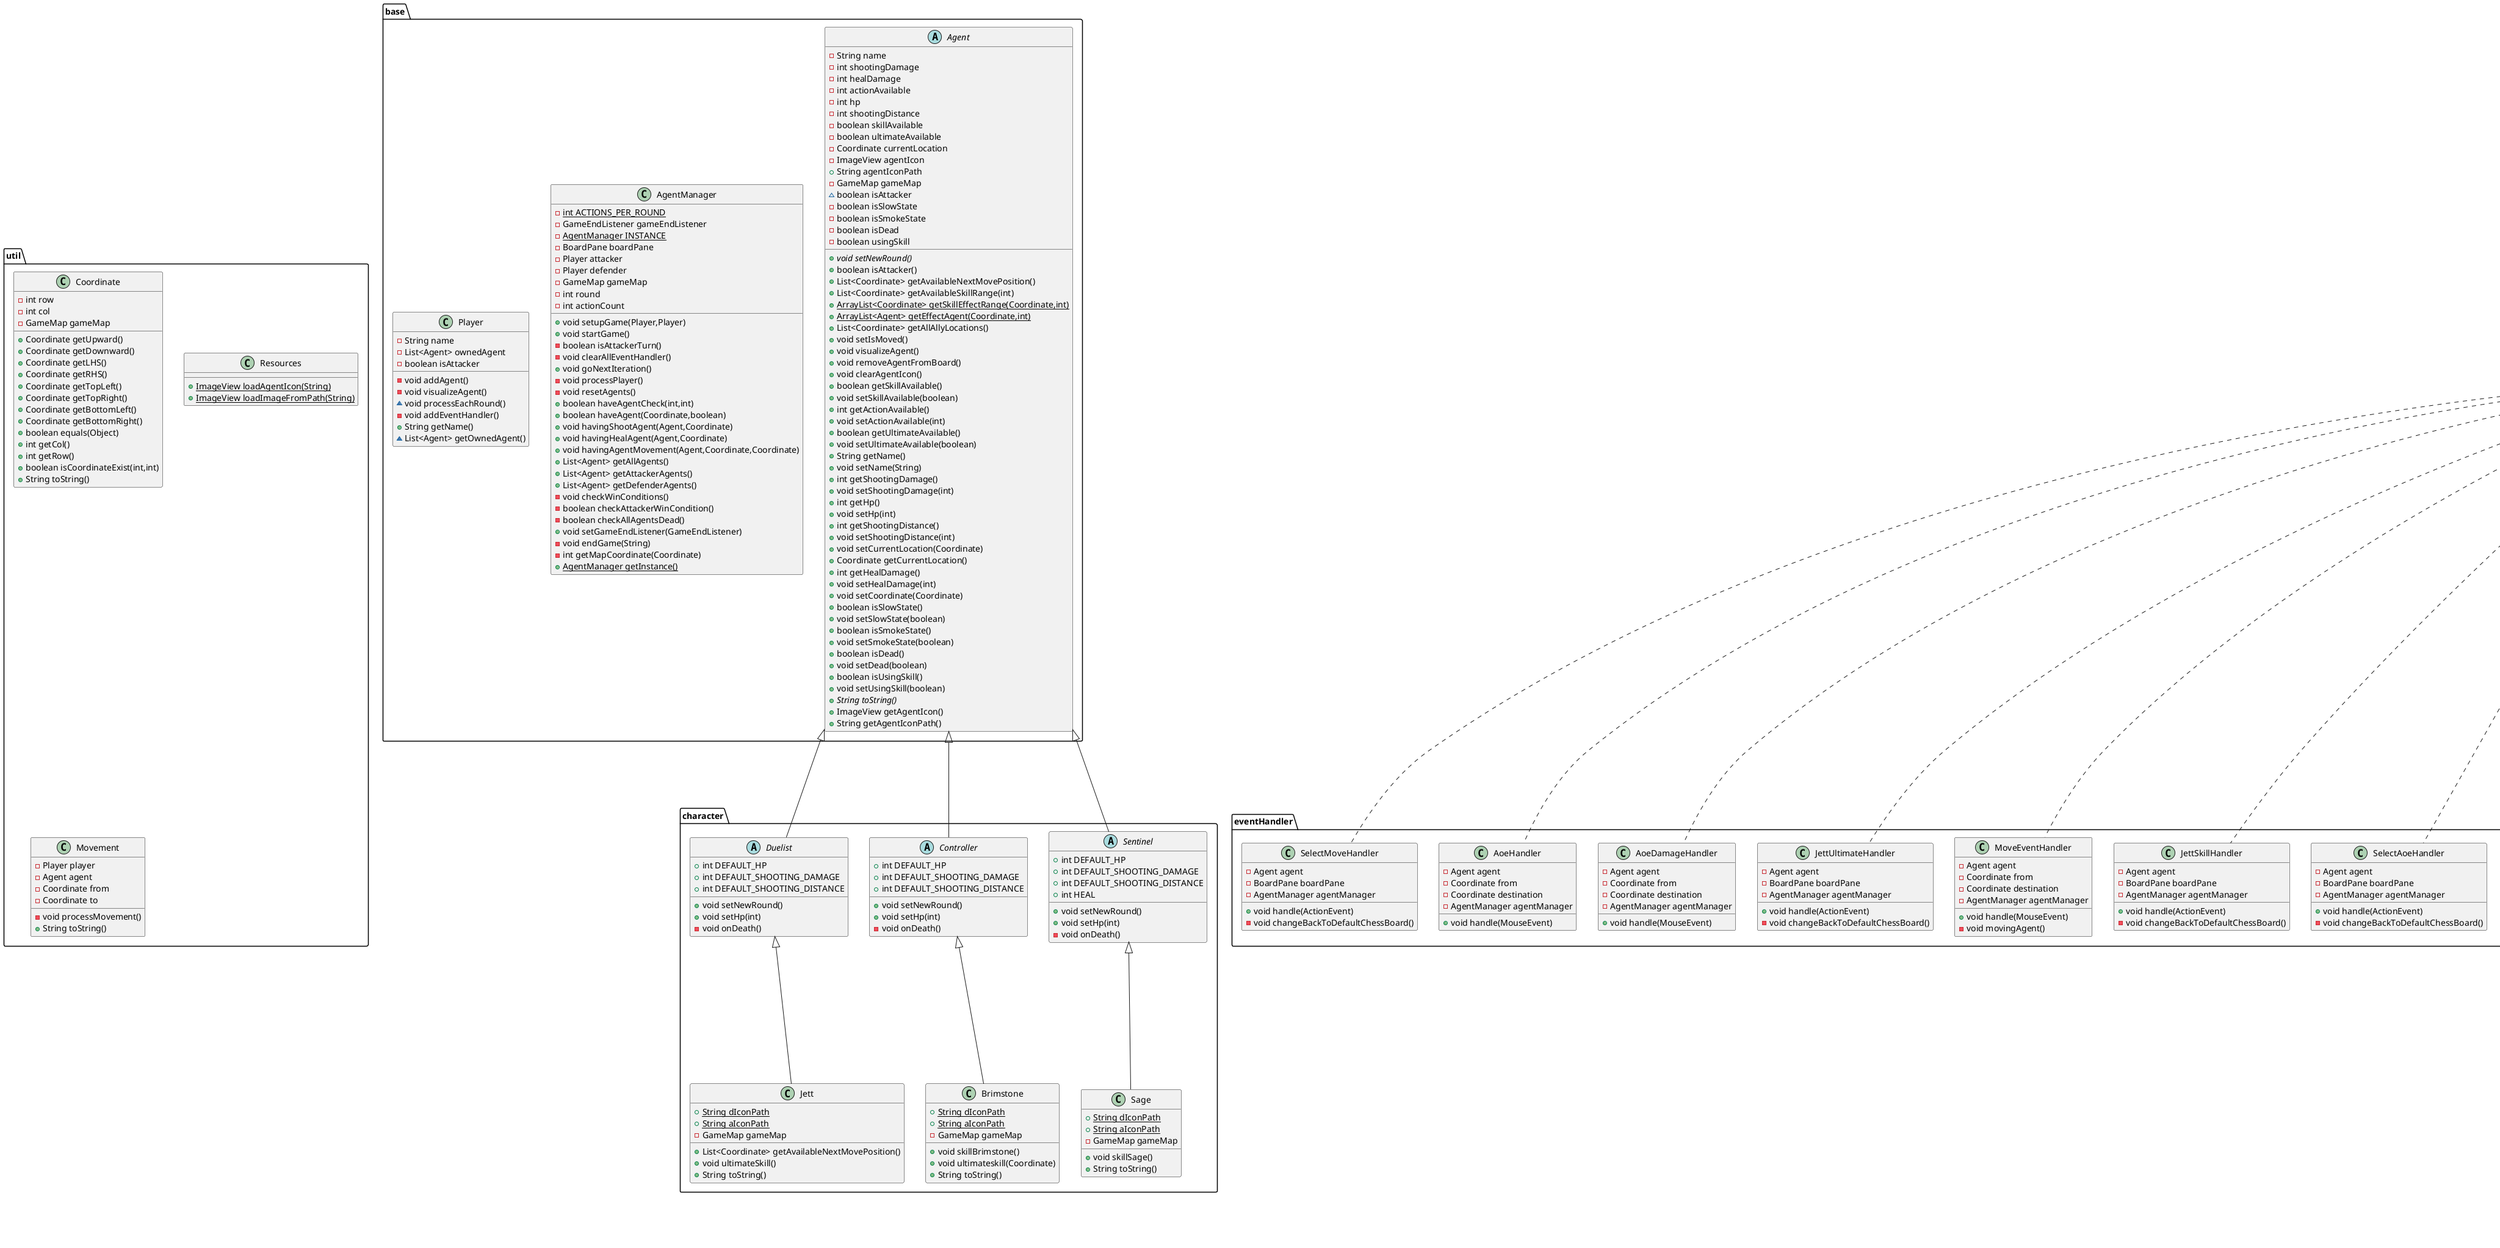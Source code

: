 @startuml
abstract class base.Agent {
- String name
- int shootingDamage
- int healDamage
- int actionAvailable
- int hp
- int shootingDistance
- boolean skillAvailable
- boolean ultimateAvailable
- Coordinate currentLocation
- ImageView agentIcon
+ String agentIconPath
- GameMap gameMap
~ boolean isAttacker
- boolean isSlowState
- boolean isSmokeState
- boolean isDead
- boolean usingSkill
+ {abstract}void setNewRound()
+ boolean isAttacker()
+ List<Coordinate> getAvailableNextMovePosition()
+ List<Coordinate> getAvailableSkillRange(int)
+ {static} ArrayList<Coordinate> getSkillEffectRange(Coordinate,int)
+ {static} ArrayList<Agent> getEffectAgent(Coordinate,int)
+ List<Coordinate> getAllAllyLocations()
+ void setIsMoved()
+ void visualizeAgent()
+ void removeAgentFromBoard()
+ void clearAgentIcon()
+ boolean getSkillAvailable()
+ void setSkillAvailable(boolean)
+ int getActionAvailable()
+ void setActionAvailable(int)
+ boolean getUltimateAvailable()
+ void setUltimateAvailable(boolean)
+ String getName()
+ void setName(String)
+ int getShootingDamage()
+ void setShootingDamage(int)
+ int getHp()
+ void setHp(int)
+ int getShootingDistance()
+ void setShootingDistance(int)
+ void setCurrentLocation(Coordinate)
+ Coordinate getCurrentLocation()
+ int getHealDamage()
+ void setHealDamage(int)
+ void setCoordinate(Coordinate)
+ boolean isSlowState()
+ void setSlowState(boolean)
+ boolean isSmokeState()
+ void setSmokeState(boolean)
+ boolean isDead()
+ void setDead(boolean)
+ boolean isUsingSkill()
+ void setUsingSkill(boolean)
+ {abstract}String toString()
+ ImageView getAgentIcon()
+ String getAgentIconPath()
}
class pane.RootPane {
- {static} RootPane rootPane
- double lastX
- double scale
- {static} Player attacker
- {static} Player defender
- BottomPane bottomPane
- SceneController sceneController
- HBox getMiddlePane()
- void setupZoom(HBox)
- void setupPan(HBox)
+ void showEndGameDialog(String)
+ void onGameEnd(String)
+ void showBottomPane()
+ void hideBottomPane()
+ {static} RootPane getInstance()
}
class character.Sage {
+ {static} String dIconPath
+ {static} String aIconPath
- GameMap gameMap
+ void skillSage()
+ String toString()
}
class eventHandler.BrimstoneUltimateHandler {
- Agent agent
- BoardPane boardPane
- AgentManager agentManager
+ void handle(ActionEvent)
- void changeBackToDefaultChessBoard()
}
class eventHandler.SageUltimateHandler {
- Agent agent
- BoardPane boardPane
- AgentManager agentManager
+ void handle(ActionEvent)
- void changeBackToDefaultChessBoard()
}
class eventHandler.ShootEventHandler {
- Agent agent
- Coordinate from
- Coordinate destination
- AgentManager agentManager
+ void handle(MouseEvent)
- void shootAgent()
}
class eventHandler.HealEventHandler {
- Agent agent
- Coordinate destination
- AgentManager agentManager
+ void handle(MouseEvent)
- void healAgent()
}
class pane.TopPane {
- {static} TopPane INSTANCE
- Label turnNumberLabel
- Label JettAttRank
- Label JettDefRank
- Label SageAttRank
- Label SageDefRank
- Label BrimAttRank
- Label BrimDefRank
+ void updateHPAtt(Agent)
+ void updateHPDef(Agent)
+ void updateTurnNumber(int)
+ {static} TopPane getInstance()
}
class pane.BottomPane {
- {static} BottomPane INSTANCE
+ void prepareForAgent(Agent)
+ {static} BottomPane getInstance()
}
class eventHandler.SelectShootHandler {
- Agent agent
- BoardPane boardPane
- AgentManager agentManager
+ void handle(ActionEvent)
- void changeBackToDefaultChessBoard()
}
class util.Coordinate {
- int row
- int col
- GameMap gameMap
+ Coordinate getUpward()
+ Coordinate getDownward()
+ Coordinate getLHS()
+ Coordinate getRHS()
+ Coordinate getTopLeft()
+ Coordinate getTopRight()
+ Coordinate getBottomLeft()
+ Coordinate getBottomRight()
+ boolean equals(Object)
+ int getCol()
+ int getRow()
+ boolean isCoordinateExist(int,int)
+ String toString()
}
abstract class character.Sentinel {
+ int DEFAULT_HP
+ int DEFAULT_SHOOTING_DAMAGE
+ int DEFAULT_SHOOTING_DISTANCE
+ int HEAL
+ void setNewRound()
+ void setHp(int)
- void onDeath()
}
class constant.GameMap {
- int[][] map
+ int[][] getMap()
+ int getWidth()
+ int getHeight()
+ int getCoordinate(int,int)
}
class util.Resources {
+ {static} ImageView loadAgentIcon(String)
+ {static} ImageView loadImageFromPath(String)
}
class character.Brimstone {
+ {static} String dIconPath
+ {static} String aIconPath
- GameMap gameMap
+ void skillBrimstone()
+ void ultimateskill(Coordinate)
+ String toString()
}
interface pane.GameEndListener {
~ void onGameEnd(String)
}
class util.Movement {
- Player player
- Agent agent
- Coordinate from
- Coordinate to
- void processMovement()
+ String toString()
}
class character.Jett {
+ {static} String dIconPath
+ {static} String aIconPath
- GameMap gameMap
+ List<Coordinate> getAvailableNextMovePosition()
+ void ultimateSkill()
+ String toString()
}
class pane.BoardPane {
- {static} BoardPane INSTANCE
+ {static} int height
+ {static} int width
+ {static} int GRID_SIZE
+ {static} int ICON_SIZE
+ {static} String defaultGridStyle
+ {static} String defaultAvailableMoveGuideStyle
+ {static} String defaultAvailableShootStyle
+ {static} String defaultAvailableHealStyle
- Label[][] grids
- void setGridColor(Label,int,int)
- void setChessboardGrid(Label,int,int)
- void addGridToThePane(int,int)
+ Label getOneCell(int,int)
+ Label getOneCell(Coordinate)
+ {static} BoardPane getInstance()
}
class eventHandler.SelectAoeHandler {
- Agent agent
- BoardPane boardPane
- AgentManager agentManager
+ void handle(ActionEvent)
- void changeBackToDefaultChessBoard()
}
class eventHandler.JettSkillHandler {
- Agent agent
- BoardPane boardPane
- AgentManager agentManager
+ void handle(ActionEvent)
- void changeBackToDefaultChessBoard()
}
class base.AgentManager {
- {static} int ACTIONS_PER_ROUND
- GameEndListener gameEndListener
- {static} AgentManager INSTANCE
- BoardPane boardPane
- Player attacker
- Player defender
- GameMap gameMap
- int round
- int actionCount
+ void setupGame(Player,Player)
+ void startGame()
- boolean isAttackerTurn()
- void clearAllEventHandler()
+ void goNextIteration()
- void processPlayer()
- void resetAgents()
+ boolean haveAgentCheck(int,int)
+ boolean haveAgent(Coordinate,boolean)
+ void havingShootAgent(Agent,Coordinate)
+ void havingHealAgent(Agent,Coordinate)
+ void havingAgentMovement(Agent,Coordinate,Coordinate)
+ List<Agent> getAllAgents()
+ List<Agent> getAttackerAgents()
+ List<Agent> getDefenderAgents()
- void checkWinConditions()
- boolean checkAttackerWinCondition()
- boolean checkAllAgentsDead()
+ void setGameEndListener(GameEndListener)
- void endGame(String)
- int getMapCoordinate(Coordinate)
+ {static} AgentManager getInstance()
}
class application.Main {
+ void start(Stage)
+ {static} void main(String[])
}
class base.Player {
- String name
- List<Agent> ownedAgent
- boolean isAttacker
- void addAgent()
- void visualizeAgent()
~ void processEachRound()
- void addEventHandler()
+ String getName()
~ List<Agent> getOwnedAgent()
}
abstract class character.Controller {
+ int DEFAULT_HP
+ int DEFAULT_SHOOTING_DAMAGE
+ int DEFAULT_SHOOTING_DISTANCE
+ void setNewRound()
+ void setHp(int)
- void onDeath()
}
class eventHandler.MoveEventHandler {
- Agent agent
- Coordinate from
- Coordinate destination
- AgentManager agentManager
+ void handle(MouseEvent)
- void movingAgent()
}
class eventHandler.JettUltimateHandler {
- Agent agent
- BoardPane boardPane
- AgentManager agentManager
+ void handle(ActionEvent)
- void changeBackToDefaultChessBoard()
}
class eventHandler.AoeDamageHandler {
- Agent agent
- Coordinate from
- Coordinate destination
- AgentManager agentManager
+ void handle(MouseEvent)
}
abstract class character.Duelist {
+ int DEFAULT_HP
+ int DEFAULT_SHOOTING_DAMAGE
+ int DEFAULT_SHOOTING_DISTANCE
+ void setNewRound()
+ void setHp(int)
- void onDeath()
}
class application.SceneController {
- Stage stage
- Scene scene
- Parent root
+ void switchToGame(ActionEvent)
+ void switchToHome(ActionEvent)
+ void switchToRules(ActionEvent)
+ void exitProgram()
}
class eventHandler.AoeHandler {
- Agent agent
- Coordinate from
- Coordinate destination
- AgentManager agentManager
+ void handle(MouseEvent)
}
class eventHandler.SelectMoveHandler {
- Agent agent
- BoardPane boardPane
- AgentManager agentManager
+ void handle(ActionEvent)
- void changeBackToDefaultChessBoard()
}


pane.GameEndListener <|.. pane.RootPane
pane.BorderPane <|-- pane.RootPane
character.Sentinel <|-- character.Sage
javafx.event.EventHandler <|.. eventHandler.BrimstoneUltimateHandler
javafx.event.EventHandler <|.. eventHandler.SageUltimateHandler
javafx.event.EventHandler <|.. eventHandler.ShootEventHandler
javafx.event.EventHandler <|.. eventHandler.HealEventHandler
javafx.scene.layout.HBox <|-- pane.TopPane
javafx.scene.layout.HBox <|-- pane.BottomPane
javafx.event.EventHandler <|.. eventHandler.SelectShootHandler
base.Agent <|-- character.Sentinel
character.Controller <|-- character.Brimstone
character.Duelist <|-- character.Jett
javafx.scene.layout.Pane <|-- pane.BoardPane
javafx.event.EventHandler <|.. eventHandler.SelectAoeHandler
javafx.event.EventHandler <|.. eventHandler.JettSkillHandler
javafx.application.Application <|-- application.Main
base.Agent <|-- character.Controller
javafx.event.EventHandler <|.. eventHandler.MoveEventHandler
javafx.event.EventHandler <|.. eventHandler.JettUltimateHandler
javafx.event.EventHandler <|.. eventHandler.AoeDamageHandler
base.Agent <|-- character.Duelist
javafx.event.EventHandler <|.. eventHandler.AoeHandler
javafx.event.EventHandler <|.. eventHandler.SelectMoveHandler
@enduml